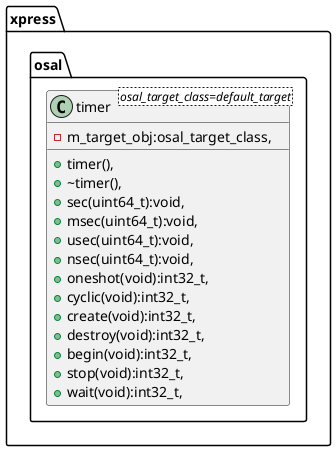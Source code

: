 @startuml
package xpress{
    package osal{
        class timer<osal_target_class=default_target>{
            -m_target_obj:osal_target_class,
            +timer(),
            +~timer(),
            +sec(uint64_t):void,
            +msec(uint64_t):void,
            +usec(uint64_t):void,
            +nsec(uint64_t):void,
            +oneshot(void):int32_t,
            +cyclic(void):int32_t,
            +create(void):int32_t,
            +destroy(void):int32_t,
            +begin(void):int32_t,
            +stop(void):int32_t,
            +wait(void):int32_t,
        }
    }
}
@enduml
